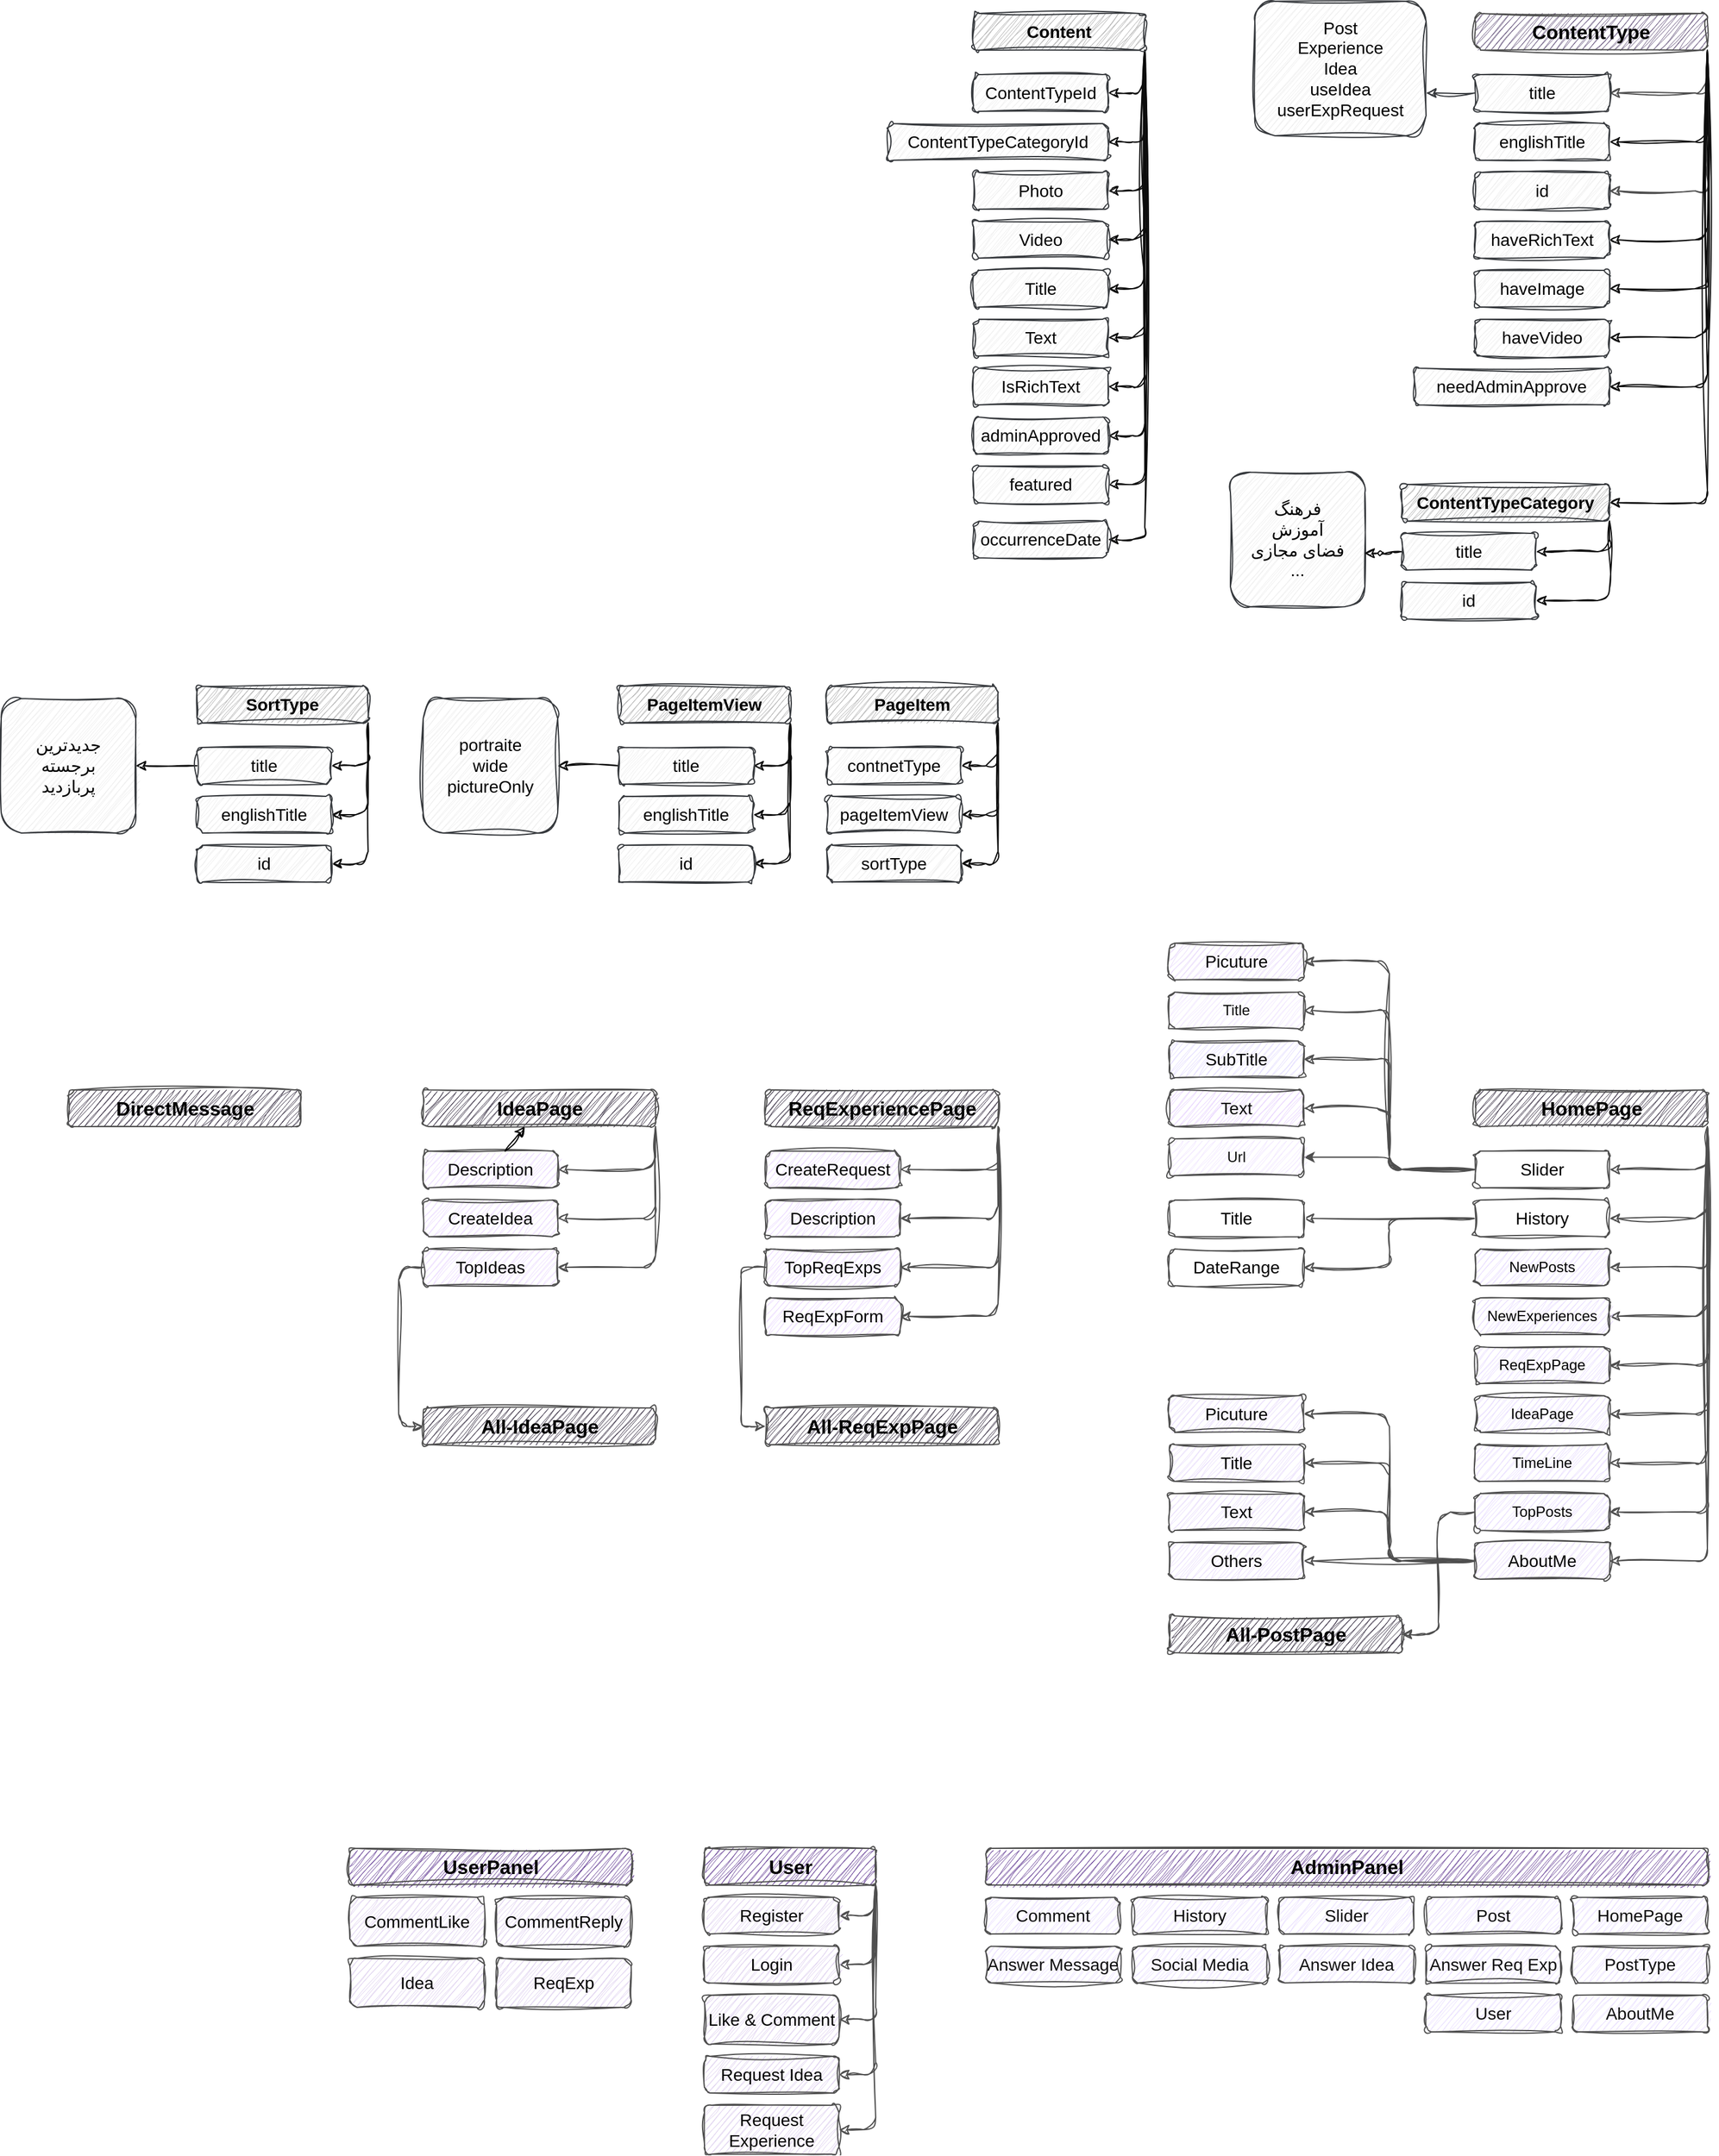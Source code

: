 <mxfile>
    <diagram id="k9-9XXwYsr9B4N6HlESP" name="Page-1">
        <mxGraphModel dx="-2931" dy="738" grid="1" gridSize="10" guides="1" tooltips="1" connect="1" arrows="1" fold="1" page="1" pageScale="1" pageWidth="2000" pageHeight="2000" background="#ffffff" math="0" shadow="0">
            <root>
                <mxCell id="0"/>
                <mxCell id="1" parent="0"/>
                <mxCell id="16" value="فرهنگ&lt;br style=&quot;font-size: 14px;&quot;&gt;آموزش&lt;br style=&quot;font-size: 14px;&quot;&gt;فضای مجازی&lt;br style=&quot;font-size: 14px;&quot;&gt;..." style="whiteSpace=wrap;html=1;rounded=1;sketch=1;curveFitting=1;jiggle=2;strokeColor=#36393d;labelBackgroundColor=none;fillColor=#eeeeee;fontColor=#000000;fontStyle=0;fontSize=14;" parent="1" vertex="1">
                    <mxGeometry x="5450" y="415" width="110" height="110" as="geometry"/>
                </mxCell>
                <mxCell id="42" style="edgeStyle=orthogonalEdgeStyle;html=1;exitX=1;exitY=1;exitDx=0;exitDy=0;entryX=1;entryY=0.5;entryDx=0;entryDy=0;sketch=1;curveFitting=1;jiggle=2;rounded=1;strokeColor=#4f4f4f;" parent="1" source="35" target="39" edge="1">
                    <mxGeometry relative="1" as="geometry"/>
                </mxCell>
                <mxCell id="43" style="edgeStyle=orthogonalEdgeStyle;html=1;exitX=1;exitY=1;exitDx=0;exitDy=0;entryX=1;entryY=0.5;entryDx=0;entryDy=0;sketch=1;curveFitting=1;jiggle=2;rounded=1;strokeColor=#4f4f4f;" parent="1" source="35" target="36" edge="1">
                    <mxGeometry relative="1" as="geometry"/>
                </mxCell>
                <mxCell id="45" style="edgeStyle=orthogonalEdgeStyle;html=1;exitX=1;exitY=1;exitDx=0;exitDy=0;entryX=1;entryY=0.5;entryDx=0;entryDy=0;sketch=1;curveFitting=1;jiggle=2;rounded=1;strokeColor=#4f4f4f;" parent="1" source="35" target="37" edge="1">
                    <mxGeometry relative="1" as="geometry"/>
                </mxCell>
                <mxCell id="169" style="edgeStyle=orthogonalEdgeStyle;html=1;exitX=1;exitY=1;exitDx=0;exitDy=0;entryX=1;entryY=0.5;entryDx=0;entryDy=0;sketch=1;curveFitting=1;jiggle=2;rounded=1;strokeColor=#4f4f4f;" parent="1" source="35" target="168" edge="1">
                    <mxGeometry relative="1" as="geometry"/>
                </mxCell>
                <mxCell id="170" style="edgeStyle=orthogonalEdgeStyle;html=1;exitX=1;exitY=1;exitDx=0;exitDy=0;entryX=1;entryY=0.5;entryDx=0;entryDy=0;sketch=1;curveFitting=1;jiggle=2;rounded=1;strokeColor=#4f4f4f;" parent="1" source="35" target="167" edge="1">
                    <mxGeometry relative="1" as="geometry"/>
                </mxCell>
                <mxCell id="35" value="User" style="html=1;rounded=1;fillColor=#694398;sketch=1;curveFitting=1;jiggle=2;fillStyle=hachure;strokeColor=#4f4f4f;fontSize=16;fontStyle=1;fontColor=#000000;" parent="1" vertex="1">
                    <mxGeometry x="5020" y="1540" width="140" height="30" as="geometry"/>
                </mxCell>
                <mxCell id="36" value="Request Idea" style="whiteSpace=wrap;html=1;rounded=1;sketch=1;curveFitting=1;jiggle=2;strokeColor=#4f4f4f;fillColor=#DFD1F0;fontSize=14;fontColor=#000000;" parent="1" vertex="1">
                    <mxGeometry x="5020" y="1710" width="110" height="30" as="geometry"/>
                </mxCell>
                <mxCell id="37" value="Request Experience" style="whiteSpace=wrap;html=1;rounded=1;sketch=1;curveFitting=1;jiggle=2;strokeColor=#4f4f4f;fillColor=#DFD1F0;fontSize=14;fontColor=#000000;" parent="1" vertex="1">
                    <mxGeometry x="5020" y="1750" width="110" height="40" as="geometry"/>
                </mxCell>
                <mxCell id="39" value="Like &amp;amp; Comment" style="whiteSpace=wrap;html=1;rounded=1;sketch=1;curveFitting=1;jiggle=2;strokeColor=#4f4f4f;fillColor=#DFD1F0;fontSize=14;fontColor=#000000;" parent="1" vertex="1">
                    <mxGeometry x="5020" y="1660" width="110" height="40" as="geometry"/>
                </mxCell>
                <mxCell id="58" style="edgeStyle=orthogonalEdgeStyle;html=1;exitX=1;exitY=1;exitDx=0;exitDy=0;entryX=1;entryY=0.5;entryDx=0;entryDy=0;sketch=1;curveFitting=1;jiggle=2;rounded=1;strokeColor=#4f4f4f;" parent="1" source="60" target="61" edge="1">
                    <mxGeometry relative="1" as="geometry"/>
                </mxCell>
                <mxCell id="59" style="edgeStyle=orthogonalEdgeStyle;html=1;exitX=1;exitY=1;exitDx=0;exitDy=0;entryX=1;entryY=0.5;entryDx=0;entryDy=0;sketch=1;curveFitting=1;jiggle=2;rounded=1;strokeColor=#4f4f4f;" parent="1" source="60" target="62" edge="1">
                    <mxGeometry relative="1" as="geometry"/>
                </mxCell>
                <mxCell id="76" style="edgeStyle=orthogonalEdgeStyle;html=1;exitX=1;exitY=1;exitDx=0;exitDy=0;entryX=1;entryY=0.5;entryDx=0;entryDy=0;sketch=1;curveFitting=1;jiggle=2;rounded=1;strokeColor=#4f4f4f;" parent="1" source="60" target="75" edge="1">
                    <mxGeometry relative="1" as="geometry"/>
                </mxCell>
                <mxCell id="78" style="edgeStyle=orthogonalEdgeStyle;html=1;exitX=1;exitY=1;exitDx=0;exitDy=0;entryX=1;entryY=0.5;entryDx=0;entryDy=0;sketch=1;curveFitting=1;jiggle=2;rounded=1;strokeColor=#4f4f4f;" parent="1" source="60" target="77" edge="1">
                    <mxGeometry relative="1" as="geometry"/>
                </mxCell>
                <mxCell id="84" style="edgeStyle=orthogonalEdgeStyle;html=1;exitX=1;exitY=1;exitDx=0;exitDy=0;entryX=1;entryY=0.5;entryDx=0;entryDy=0;sketch=1;curveFitting=1;jiggle=2;rounded=1;strokeColor=#4f4f4f;" parent="1" source="60" target="79" edge="1">
                    <mxGeometry relative="1" as="geometry"/>
                </mxCell>
                <mxCell id="85" style="edgeStyle=orthogonalEdgeStyle;html=1;exitX=1;exitY=1;exitDx=0;exitDy=0;entryX=1;entryY=0.5;entryDx=0;entryDy=0;sketch=1;curveFitting=1;jiggle=2;rounded=1;strokeColor=#4f4f4f;" parent="1" source="60" target="80" edge="1">
                    <mxGeometry relative="1" as="geometry"/>
                </mxCell>
                <mxCell id="86" style="edgeStyle=orthogonalEdgeStyle;html=1;exitX=1;exitY=1;exitDx=0;exitDy=0;entryX=1;entryY=0.5;entryDx=0;entryDy=0;sketch=1;curveFitting=1;jiggle=2;rounded=1;strokeColor=#4f4f4f;" parent="1" source="60" target="81" edge="1">
                    <mxGeometry relative="1" as="geometry"/>
                </mxCell>
                <mxCell id="87" style="edgeStyle=orthogonalEdgeStyle;html=1;exitX=1;exitY=1;exitDx=0;exitDy=0;entryX=1;entryY=0.5;entryDx=0;entryDy=0;sketch=1;curveFitting=1;jiggle=2;rounded=1;strokeColor=#4f4f4f;" parent="1" source="60" target="82" edge="1">
                    <mxGeometry relative="1" as="geometry"/>
                </mxCell>
                <mxCell id="88" style="edgeStyle=orthogonalEdgeStyle;html=1;exitX=1;exitY=1;exitDx=0;exitDy=0;entryX=1;entryY=0.5;entryDx=0;entryDy=0;sketch=1;curveFitting=1;jiggle=2;rounded=1;strokeColor=#4f4f4f;" parent="1" source="60" target="83" edge="1">
                    <mxGeometry relative="1" as="geometry"/>
                </mxCell>
                <mxCell id="60" value="HomePage" style="html=1;rounded=1;fillColor=#372e42;sketch=1;curveFitting=1;jiggle=2;strokeColor=#4f4f4f;fontSize=16;fontStyle=1;fontColor=#000000;" parent="1" vertex="1">
                    <mxGeometry x="5650" y="920" width="190" height="30" as="geometry"/>
                </mxCell>
                <mxCell id="67" style="edgeStyle=orthogonalEdgeStyle;html=1;exitX=0;exitY=0.5;exitDx=0;exitDy=0;entryX=1;entryY=0.5;entryDx=0;entryDy=0;sketch=1;curveFitting=1;jiggle=2;rounded=1;strokeColor=#4f4f4f;" parent="1" source="61" target="63" edge="1">
                    <mxGeometry relative="1" as="geometry"/>
                </mxCell>
                <mxCell id="68" style="edgeStyle=orthogonalEdgeStyle;html=1;exitX=0;exitY=0.5;exitDx=0;exitDy=0;entryX=1;entryY=0.5;entryDx=0;entryDy=0;sketch=1;curveFitting=1;jiggle=2;rounded=1;strokeColor=#4f4f4f;" parent="1" source="61" target="64" edge="1">
                    <mxGeometry relative="1" as="geometry"/>
                </mxCell>
                <mxCell id="69" style="edgeStyle=orthogonalEdgeStyle;html=1;exitX=0;exitY=0.5;exitDx=0;exitDy=0;entryX=1;entryY=0.5;entryDx=0;entryDy=0;sketch=1;curveFitting=1;jiggle=2;rounded=1;strokeColor=#4f4f4f;" parent="1" source="61" target="65" edge="1">
                    <mxGeometry relative="1" as="geometry"/>
                </mxCell>
                <mxCell id="70" style="edgeStyle=orthogonalEdgeStyle;html=1;exitX=0;exitY=0.5;exitDx=0;exitDy=0;entryX=1;entryY=0.5;entryDx=0;entryDy=0;sketch=1;curveFitting=1;jiggle=2;rounded=1;strokeColor=#4f4f4f;" parent="1" source="61" target="66" edge="1">
                    <mxGeometry relative="1" as="geometry"/>
                </mxCell>
                <mxCell id="212" style="edgeStyle=orthogonalEdgeStyle;html=1;exitX=0;exitY=0.5;exitDx=0;exitDy=0;entryX=1;entryY=0.5;entryDx=0;entryDy=0;strokeColor=#4f4f4f;" parent="1" source="61" target="211" edge="1">
                    <mxGeometry relative="1" as="geometry"/>
                </mxCell>
                <mxCell id="61" value="Slider" style="whiteSpace=wrap;html=1;rounded=1;sketch=1;curveFitting=1;jiggle=2;strokeColor=#4f4f4f;fontColor=#000000;fontSize=14;fontStyle=0;fillColor=#FFFFFF;" parent="1" vertex="1">
                    <mxGeometry x="5650" y="970" width="110" height="30" as="geometry"/>
                </mxCell>
                <mxCell id="73" style="edgeStyle=orthogonalEdgeStyle;html=1;exitX=0;exitY=0.5;exitDx=0;exitDy=0;entryX=1;entryY=0.5;entryDx=0;entryDy=0;sketch=1;curveFitting=1;jiggle=2;rounded=1;strokeColor=#4f4f4f;" parent="1" source="62" target="71" edge="1">
                    <mxGeometry relative="1" as="geometry"/>
                </mxCell>
                <mxCell id="74" style="edgeStyle=orthogonalEdgeStyle;html=1;exitX=0;exitY=0.5;exitDx=0;exitDy=0;entryX=1;entryY=0.5;entryDx=0;entryDy=0;sketch=1;curveFitting=1;jiggle=2;rounded=1;strokeColor=#4f4f4f;" parent="1" source="62" target="72" edge="1">
                    <mxGeometry relative="1" as="geometry"/>
                </mxCell>
                <mxCell id="62" value="History" style="whiteSpace=wrap;html=1;rounded=1;sketch=1;curveFitting=1;jiggle=2;strokeColor=#4f4f4f;fontColor=#000000;fontSize=14;fontStyle=0;fillColor=#FFFFFF;" parent="1" vertex="1">
                    <mxGeometry x="5650" y="1010" width="110" height="30" as="geometry"/>
                </mxCell>
                <mxCell id="63" value="Picuture" style="whiteSpace=wrap;html=1;rounded=1;sketch=1;curveFitting=1;jiggle=2;strokeColor=#4f4f4f;fillColor=#E8D9FC;fontSize=14;fontColor=#000000;" parent="1" vertex="1">
                    <mxGeometry x="5400" y="800" width="110" height="30" as="geometry"/>
                </mxCell>
                <mxCell id="64" value="Title" style="whiteSpace=wrap;html=1;rounded=1;sketch=1;curveFitting=1;jiggle=2;strokeColor=#4f4f4f;fontColor=#0D0D0D;fillColor=#F1E6FF;" parent="1" vertex="1">
                    <mxGeometry x="5400" y="840" width="110" height="30" as="geometry"/>
                </mxCell>
                <mxCell id="65" value="SubTitle" style="whiteSpace=wrap;html=1;rounded=1;sketch=1;curveFitting=1;jiggle=2;strokeColor=#4f4f4f;fillColor=#E2DBFF;fontSize=14;fontColor=#000000;" parent="1" vertex="1">
                    <mxGeometry x="5400" y="880" width="110" height="30" as="geometry"/>
                </mxCell>
                <mxCell id="66" value="Text" style="whiteSpace=wrap;html=1;rounded=1;sketch=1;curveFitting=1;jiggle=2;strokeColor=#4f4f4f;fontColor=#0D0D0D;fontSize=14;fillColor=#E7D1FF;" parent="1" vertex="1">
                    <mxGeometry x="5400" y="920" width="110" height="30" as="geometry"/>
                </mxCell>
                <mxCell id="71" value="Title" style="whiteSpace=wrap;html=1;rounded=1;sketch=1;curveFitting=1;jiggle=2;strokeColor=#4f4f4f;fontColor=#000000;fontSize=14;fontStyle=0;fillColor=#FFFFFF;" parent="1" vertex="1">
                    <mxGeometry x="5400" y="1010" width="110" height="30" as="geometry"/>
                </mxCell>
                <mxCell id="72" value="DateRange" style="whiteSpace=wrap;html=1;rounded=1;sketch=1;curveFitting=1;jiggle=2;strokeColor=#4f4f4f;fontColor=#000000;fontSize=14;fontStyle=0;fillColor=#FFFFFF;" parent="1" vertex="1">
                    <mxGeometry x="5400" y="1050" width="110" height="30" as="geometry"/>
                </mxCell>
                <mxCell id="75" value="NewPosts" style="whiteSpace=wrap;html=1;rounded=1;sketch=1;curveFitting=1;jiggle=2;strokeColor=#4f4f4f;fontStyle=0;fontColor=#000000;fillColor=#E7DBFF;" parent="1" vertex="1">
                    <mxGeometry x="5650" y="1050" width="110" height="30" as="geometry"/>
                </mxCell>
                <mxCell id="77" value="NewExperiences" style="whiteSpace=wrap;html=1;rounded=1;sketch=1;curveFitting=1;jiggle=2;strokeColor=#4f4f4f;fontStyle=0;fontColor=#000000;fillColor=#E7DBFF;" parent="1" vertex="1">
                    <mxGeometry x="5650" y="1090" width="110" height="30" as="geometry"/>
                </mxCell>
                <mxCell id="79" value="ReqExpPage" style="whiteSpace=wrap;html=1;rounded=1;sketch=1;curveFitting=1;jiggle=2;strokeColor=#4f4f4f;fontStyle=0;fontColor=#000000;fillColor=#E7DBFF;" parent="1" vertex="1">
                    <mxGeometry x="5650" y="1130" width="110" height="30" as="geometry"/>
                </mxCell>
                <mxCell id="80" value="IdeaPage" style="whiteSpace=wrap;html=1;rounded=1;sketch=1;curveFitting=1;jiggle=2;strokeColor=#4f4f4f;fontStyle=0;fontColor=#000000;fillColor=#E7DBFF;" parent="1" vertex="1">
                    <mxGeometry x="5650" y="1170" width="110" height="30" as="geometry"/>
                </mxCell>
                <mxCell id="81" value="TimeLine" style="whiteSpace=wrap;html=1;rounded=1;sketch=1;curveFitting=1;jiggle=2;strokeColor=#4f4f4f;fontStyle=0;fontColor=#000000;fillColor=#E7DBFF;" parent="1" vertex="1">
                    <mxGeometry x="5650" y="1210" width="110" height="30" as="geometry"/>
                </mxCell>
                <mxCell id="140" style="edgeStyle=orthogonalEdgeStyle;html=1;exitX=0;exitY=0.5;exitDx=0;exitDy=0;entryX=1;entryY=0.5;entryDx=0;entryDy=0;sketch=1;curveFitting=1;jiggle=2;rounded=1;strokeColor=#4f4f4f;" parent="1" source="82" target="139" edge="1">
                    <mxGeometry relative="1" as="geometry"/>
                </mxCell>
                <mxCell id="82" value="TopPosts" style="whiteSpace=wrap;html=1;rounded=1;sketch=1;curveFitting=1;jiggle=2;strokeColor=#4f4f4f;fontStyle=0;fontColor=#000000;fillColor=#E7DBFF;" parent="1" vertex="1">
                    <mxGeometry x="5650" y="1250" width="110" height="30" as="geometry"/>
                </mxCell>
                <mxCell id="93" style="edgeStyle=orthogonalEdgeStyle;html=1;exitX=0;exitY=0.5;exitDx=0;exitDy=0;entryX=1;entryY=0.5;entryDx=0;entryDy=0;sketch=1;curveFitting=1;jiggle=2;rounded=1;strokeColor=#4f4f4f;" parent="1" source="83" target="89" edge="1">
                    <mxGeometry relative="1" as="geometry"/>
                </mxCell>
                <mxCell id="94" style="edgeStyle=orthogonalEdgeStyle;html=1;exitX=0;exitY=0.5;exitDx=0;exitDy=0;entryX=1;entryY=0.5;entryDx=0;entryDy=0;sketch=1;curveFitting=1;jiggle=2;rounded=1;strokeColor=#4f4f4f;" parent="1" source="83" target="90" edge="1">
                    <mxGeometry relative="1" as="geometry"/>
                </mxCell>
                <mxCell id="95" style="edgeStyle=orthogonalEdgeStyle;html=1;exitX=0;exitY=0.5;exitDx=0;exitDy=0;entryX=1;entryY=0.5;entryDx=0;entryDy=0;sketch=1;curveFitting=1;jiggle=2;rounded=1;strokeColor=#4f4f4f;" parent="1" source="83" target="91" edge="1">
                    <mxGeometry relative="1" as="geometry"/>
                </mxCell>
                <mxCell id="96" style="edgeStyle=orthogonalEdgeStyle;html=1;exitX=0;exitY=0.5;exitDx=0;exitDy=0;entryX=1;entryY=0.5;entryDx=0;entryDy=0;sketch=1;curveFitting=1;jiggle=2;rounded=1;strokeColor=#4f4f4f;" parent="1" source="83" target="92" edge="1">
                    <mxGeometry relative="1" as="geometry"/>
                </mxCell>
                <mxCell id="83" value="AboutMe" style="whiteSpace=wrap;html=1;rounded=1;sketch=1;curveFitting=1;jiggle=2;strokeColor=#4f4f4f;fillColor=#E8DCFC;fontSize=14;fontStyle=0;fontColor=#000000;" parent="1" vertex="1">
                    <mxGeometry x="5650" y="1290" width="110" height="30" as="geometry"/>
                </mxCell>
                <mxCell id="89" value="Picuture" style="whiteSpace=wrap;html=1;rounded=1;sketch=1;curveFitting=1;jiggle=2;strokeColor=#4f4f4f;fillColor=#E8DCFC;fontSize=14;fontStyle=0;fontColor=#000000;" parent="1" vertex="1">
                    <mxGeometry x="5400" y="1170" width="110" height="30" as="geometry"/>
                </mxCell>
                <mxCell id="90" value="Title" style="whiteSpace=wrap;html=1;rounded=1;sketch=1;curveFitting=1;jiggle=2;strokeColor=#4f4f4f;fillColor=#E8DCFC;fontSize=14;fontStyle=0;fontColor=#000000;" parent="1" vertex="1">
                    <mxGeometry x="5400" y="1210" width="110" height="30" as="geometry"/>
                </mxCell>
                <mxCell id="91" value="Text" style="whiteSpace=wrap;html=1;rounded=1;sketch=1;curveFitting=1;jiggle=2;strokeColor=#4f4f4f;fillColor=#E8DCFC;fontSize=14;fontStyle=0;fontColor=#000000;" parent="1" vertex="1">
                    <mxGeometry x="5400" y="1250" width="110" height="30" as="geometry"/>
                </mxCell>
                <mxCell id="92" value="Others" style="whiteSpace=wrap;html=1;rounded=1;sketch=1;curveFitting=1;jiggle=2;strokeColor=#4f4f4f;fillColor=#E8DCFC;fontSize=14;fontStyle=0;fontColor=#000000;" parent="1" vertex="1">
                    <mxGeometry x="5400" y="1290" width="110" height="30" as="geometry"/>
                </mxCell>
                <mxCell id="97" style="edgeStyle=orthogonalEdgeStyle;html=1;exitX=1;exitY=1;exitDx=0;exitDy=0;entryX=1;entryY=0.5;entryDx=0;entryDy=0;sketch=1;curveFitting=1;jiggle=2;rounded=1;strokeColor=#4f4f4f;" parent="1" source="106" target="107" edge="1">
                    <mxGeometry relative="1" as="geometry"/>
                </mxCell>
                <mxCell id="98" style="edgeStyle=orthogonalEdgeStyle;html=1;exitX=1;exitY=1;exitDx=0;exitDy=0;entryX=1;entryY=0.5;entryDx=0;entryDy=0;sketch=1;curveFitting=1;jiggle=2;rounded=1;strokeColor=#4f4f4f;" parent="1" source="106" target="108" edge="1">
                    <mxGeometry relative="1" as="geometry"/>
                </mxCell>
                <mxCell id="99" style="edgeStyle=orthogonalEdgeStyle;html=1;exitX=1;exitY=1;exitDx=0;exitDy=0;entryX=1;entryY=0.5;entryDx=0;entryDy=0;sketch=1;curveFitting=1;jiggle=2;rounded=1;strokeColor=#4f4f4f;" parent="1" source="106" target="109" edge="1">
                    <mxGeometry relative="1" as="geometry"/>
                </mxCell>
                <mxCell id="100" style="edgeStyle=orthogonalEdgeStyle;html=1;exitX=1;exitY=1;exitDx=0;exitDy=0;entryX=1;entryY=0.5;entryDx=0;entryDy=0;sketch=1;curveFitting=1;jiggle=2;rounded=1;strokeColor=#4f4f4f;" parent="1" source="106" target="110" edge="1">
                    <mxGeometry relative="1" as="geometry"/>
                </mxCell>
                <mxCell id="106" value="ReqExperiencePage" style="html=1;rounded=1;fillColor=#372e42;sketch=1;curveFitting=1;jiggle=2;strokeColor=#4f4f4f;fontSize=16;fontStyle=1;fontColor=#000000;" parent="1" vertex="1">
                    <mxGeometry x="5070" y="920" width="190" height="30" as="geometry"/>
                </mxCell>
                <mxCell id="107" value="CreateRequest" style="whiteSpace=wrap;html=1;rounded=1;sketch=1;curveFitting=1;jiggle=2;strokeColor=#4f4f4f;fillColor=#EBD9FF;fontStyle=0;fontSize=14;fontColor=#000000;" parent="1" vertex="1">
                    <mxGeometry x="5070" y="970" width="110" height="30" as="geometry"/>
                </mxCell>
                <mxCell id="108" value="Description" style="whiteSpace=wrap;html=1;rounded=1;sketch=1;curveFitting=1;jiggle=2;strokeColor=#4f4f4f;fillColor=#EBD9FF;fontStyle=0;fontSize=14;fontColor=#000000;" parent="1" vertex="1">
                    <mxGeometry x="5070" y="1010" width="110" height="30" as="geometry"/>
                </mxCell>
                <mxCell id="136" style="edgeStyle=orthogonalEdgeStyle;html=1;exitX=0;exitY=0.5;exitDx=0;exitDy=0;entryX=0;entryY=0.5;entryDx=0;entryDy=0;sketch=1;curveFitting=1;jiggle=2;rounded=1;strokeColor=#4f4f4f;" parent="1" source="109" target="135" edge="1">
                    <mxGeometry relative="1" as="geometry">
                        <Array as="points">
                            <mxPoint x="5050" y="1065"/>
                            <mxPoint x="5050" y="1195"/>
                        </Array>
                    </mxGeometry>
                </mxCell>
                <mxCell id="109" value="TopReqExps" style="whiteSpace=wrap;html=1;rounded=1;sketch=1;curveFitting=1;jiggle=2;strokeColor=#4f4f4f;fillColor=#EBD9FF;fontStyle=0;fontSize=14;fontColor=#000000;" parent="1" vertex="1">
                    <mxGeometry x="5070" y="1050" width="110" height="30" as="geometry"/>
                </mxCell>
                <mxCell id="110" value="ReqExpForm" style="whiteSpace=wrap;html=1;rounded=1;sketch=1;curveFitting=1;jiggle=2;strokeColor=#4f4f4f;fillColor=#EBD9FF;fontStyle=0;fontSize=14;fontColor=#000000;" parent="1" vertex="1">
                    <mxGeometry x="5070" y="1090" width="110" height="30" as="geometry"/>
                </mxCell>
                <mxCell id="126" style="edgeStyle=orthogonalEdgeStyle;html=1;exitX=1;exitY=1;exitDx=0;exitDy=0;entryX=1;entryY=0.5;entryDx=0;entryDy=0;sketch=1;curveFitting=1;jiggle=2;rounded=1;strokeColor=#4f4f4f;" parent="1" source="130" target="131" edge="1">
                    <mxGeometry relative="1" as="geometry"/>
                </mxCell>
                <mxCell id="127" style="edgeStyle=orthogonalEdgeStyle;html=1;exitX=1;exitY=1;exitDx=0;exitDy=0;entryX=1;entryY=0.5;entryDx=0;entryDy=0;sketch=1;curveFitting=1;jiggle=2;rounded=1;strokeColor=#4f4f4f;" parent="1" source="130" target="132" edge="1">
                    <mxGeometry relative="1" as="geometry"/>
                </mxCell>
                <mxCell id="128" style="edgeStyle=orthogonalEdgeStyle;html=1;exitX=1;exitY=1;exitDx=0;exitDy=0;entryX=1;entryY=0.5;entryDx=0;entryDy=0;sketch=1;curveFitting=1;jiggle=2;rounded=1;strokeColor=#4f4f4f;" parent="1" source="130" target="133" edge="1">
                    <mxGeometry relative="1" as="geometry"/>
                </mxCell>
                <mxCell id="130" value="IdeaPage" style="html=1;rounded=1;fillColor=#372e42;sketch=1;curveFitting=1;jiggle=2;strokeColor=#4f4f4f;fontSize=16;fontStyle=1;fontColor=#000000;" parent="1" vertex="1">
                    <mxGeometry x="4790" y="920" width="190" height="30" as="geometry"/>
                </mxCell>
                <mxCell id="131" value="Description" style="whiteSpace=wrap;html=1;rounded=1;sketch=1;curveFitting=1;jiggle=2;strokeColor=#4f4f4f;fillColor=#EBD9FF;fontStyle=0;fontSize=14;fontColor=#000000;" parent="1" vertex="1">
                    <mxGeometry x="4790" y="970" width="110" height="30" as="geometry"/>
                </mxCell>
                <mxCell id="132" value="CreateIdea" style="whiteSpace=wrap;html=1;rounded=1;sketch=1;curveFitting=1;jiggle=2;strokeColor=#4f4f4f;fillColor=#EBD9FF;fontStyle=0;fontSize=14;fontColor=#000000;" parent="1" vertex="1">
                    <mxGeometry x="4790" y="1010" width="110" height="30" as="geometry"/>
                </mxCell>
                <mxCell id="138" style="edgeStyle=orthogonalEdgeStyle;html=1;exitX=0;exitY=0.5;exitDx=0;exitDy=0;entryX=0;entryY=0.5;entryDx=0;entryDy=0;sketch=1;curveFitting=1;jiggle=2;rounded=1;strokeColor=#4f4f4f;" parent="1" source="133" target="137" edge="1">
                    <mxGeometry relative="1" as="geometry">
                        <Array as="points">
                            <mxPoint x="4770" y="1065"/>
                            <mxPoint x="4770" y="1195"/>
                        </Array>
                    </mxGeometry>
                </mxCell>
                <mxCell id="133" value="TopIdeas" style="whiteSpace=wrap;html=1;rounded=1;sketch=1;curveFitting=1;jiggle=2;strokeColor=#4f4f4f;fillColor=#EBD9FF;fontStyle=0;fontSize=14;fontColor=#000000;" parent="1" vertex="1">
                    <mxGeometry x="4790" y="1050" width="110" height="30" as="geometry"/>
                </mxCell>
                <mxCell id="135" value="All-ReqExpPage" style="html=1;rounded=1;fillColor=#372e42;sketch=1;curveFitting=1;jiggle=2;strokeColor=#4f4f4f;fontSize=16;fontStyle=1;fontColor=#000000;" parent="1" vertex="1">
                    <mxGeometry x="5070" y="1180" width="190" height="30" as="geometry"/>
                </mxCell>
                <mxCell id="137" value="All-IdeaPage" style="html=1;rounded=1;fillColor=#372e42;sketch=1;curveFitting=1;jiggle=2;strokeColor=#4f4f4f;fontSize=16;fontStyle=1;fontColor=#000000;" parent="1" vertex="1">
                    <mxGeometry x="4790" y="1180" width="190" height="30" as="geometry"/>
                </mxCell>
                <mxCell id="139" value="All-PostPage" style="html=1;rounded=1;fillColor=#372e42;sketch=1;curveFitting=1;jiggle=2;strokeColor=#4f4f4f;fontSize=16;fontStyle=1;fontColor=#000000;" parent="1" vertex="1">
                    <mxGeometry x="5400" y="1350" width="190" height="30" as="geometry"/>
                </mxCell>
                <mxCell id="144" value="DirectMessage" style="html=1;rounded=1;fillColor=#372e42;sketch=1;curveFitting=1;jiggle=2;strokeColor=#4f4f4f;fontSize=16;fontStyle=1;fontColor=#000000;" parent="1" vertex="1">
                    <mxGeometry x="4500" y="920" width="190" height="30" as="geometry"/>
                </mxCell>
                <mxCell id="149" value="AdminPanel" style="html=1;rounded=1;fillColor=#694398;sketch=1;curveFitting=1;jiggle=2;fillStyle=hachure;strokeColor=#4f4f4f;fontSize=16;fontStyle=1;fontColor=#000000;" parent="1" vertex="1">
                    <mxGeometry x="5250" y="1540" width="590" height="30" as="geometry"/>
                </mxCell>
                <mxCell id="150" value="HomePage" style="whiteSpace=wrap;html=1;rounded=1;sketch=1;curveFitting=1;jiggle=2;strokeColor=#4f4f4f;fontSize=14;fontColor=#0D0D0D;fillColor=#E9DEFF;" parent="1" vertex="1">
                    <mxGeometry x="5730" y="1580" width="110" height="30" as="geometry"/>
                </mxCell>
                <mxCell id="151" value="Post" style="whiteSpace=wrap;html=1;rounded=1;sketch=1;curveFitting=1;jiggle=2;strokeColor=#4f4f4f;fontSize=14;fontColor=#0D0D0D;fillColor=#E9DEFF;" parent="1" vertex="1">
                    <mxGeometry x="5610" y="1580" width="110" height="30" as="geometry"/>
                </mxCell>
                <mxCell id="152" value="Slider" style="whiteSpace=wrap;html=1;rounded=1;sketch=1;curveFitting=1;jiggle=2;strokeColor=#4f4f4f;fontSize=14;fontColor=#0D0D0D;fillColor=#E9DEFF;" parent="1" vertex="1">
                    <mxGeometry x="5490" y="1580" width="110" height="30" as="geometry"/>
                </mxCell>
                <mxCell id="153" value="History" style="whiteSpace=wrap;html=1;rounded=1;sketch=1;curveFitting=1;jiggle=2;strokeColor=#4f4f4f;fontSize=14;fontColor=#0D0D0D;fillColor=#E9DEFF;" parent="1" vertex="1">
                    <mxGeometry x="5370" y="1580" width="110" height="30" as="geometry"/>
                </mxCell>
                <mxCell id="154" value="Comment" style="whiteSpace=wrap;html=1;rounded=1;sketch=1;curveFitting=1;jiggle=2;strokeColor=#4f4f4f;fontSize=14;fontColor=#0D0D0D;fillColor=#E9DEFF;" parent="1" vertex="1">
                    <mxGeometry x="5250" y="1580" width="110" height="30" as="geometry"/>
                </mxCell>
                <mxCell id="155" value="Answer Req Exp" style="whiteSpace=wrap;html=1;rounded=1;sketch=1;curveFitting=1;jiggle=2;strokeColor=#4f4f4f;fontSize=14;fontColor=#0D0D0D;fillColor=#E9DEFF;" parent="1" vertex="1">
                    <mxGeometry x="5610" y="1620" width="110" height="30" as="geometry"/>
                </mxCell>
                <mxCell id="156" value="Answer Idea" style="whiteSpace=wrap;html=1;rounded=1;sketch=1;curveFitting=1;jiggle=2;strokeColor=#4f4f4f;fontSize=14;fontColor=#0D0D0D;fillColor=#E9DEFF;" parent="1" vertex="1">
                    <mxGeometry x="5490" y="1620" width="110" height="30" as="geometry"/>
                </mxCell>
                <mxCell id="157" value="UserPanel" style="html=1;rounded=1;fillColor=#694398;sketch=1;curveFitting=1;jiggle=2;fillStyle=hachure;strokeColor=#4f4f4f;fontSize=16;fontStyle=1;fontColor=#000000;" parent="1" vertex="1">
                    <mxGeometry x="4730" y="1540" width="230" height="30" as="geometry"/>
                </mxCell>
                <mxCell id="159" value="Social Media" style="whiteSpace=wrap;html=1;rounded=1;sketch=1;curveFitting=1;jiggle=2;strokeColor=#4f4f4f;fontSize=14;fontColor=#0D0D0D;fillColor=#E9DEFF;" parent="1" vertex="1">
                    <mxGeometry x="5370" y="1620" width="110" height="30" as="geometry"/>
                </mxCell>
                <mxCell id="160" value="Answer Message" style="whiteSpace=wrap;html=1;rounded=1;sketch=1;curveFitting=1;jiggle=2;strokeColor=#4f4f4f;fontSize=14;fontColor=#0D0D0D;fillColor=#E9DEFF;" parent="1" vertex="1">
                    <mxGeometry x="5250" y="1620" width="110" height="30" as="geometry"/>
                </mxCell>
                <mxCell id="161" value="PostType" style="whiteSpace=wrap;html=1;rounded=1;sketch=1;curveFitting=1;jiggle=2;strokeColor=#4f4f4f;fontSize=14;fontColor=#0D0D0D;fillColor=#E9DEFF;" parent="1" vertex="1">
                    <mxGeometry x="5730" y="1620" width="110" height="30" as="geometry"/>
                </mxCell>
                <mxCell id="162" value="CommentReply" style="whiteSpace=wrap;html=1;rounded=1;sketch=1;curveFitting=1;jiggle=2;strokeColor=#4f4f4f;fillColor=#DFD1F0;fontSize=14;fontColor=#000000;" parent="1" vertex="1">
                    <mxGeometry x="4850" y="1580" width="110" height="40" as="geometry"/>
                </mxCell>
                <mxCell id="163" value="CommentLike" style="whiteSpace=wrap;html=1;rounded=1;sketch=1;curveFitting=1;jiggle=2;strokeColor=#4f4f4f;fillColor=#DFD1F0;fontSize=14;fontColor=#000000;" parent="1" vertex="1">
                    <mxGeometry x="4730" y="1580" width="110" height="40" as="geometry"/>
                </mxCell>
                <mxCell id="164" value="ReqExp" style="whiteSpace=wrap;html=1;rounded=1;sketch=1;curveFitting=1;jiggle=2;strokeColor=#4f4f4f;fillColor=#DFD1F0;fontSize=14;fontColor=#000000;" parent="1" vertex="1">
                    <mxGeometry x="4850" y="1630" width="110" height="40" as="geometry"/>
                </mxCell>
                <mxCell id="165" value="Idea" style="whiteSpace=wrap;html=1;rounded=1;sketch=1;curveFitting=1;jiggle=2;strokeColor=#4f4f4f;fillColor=#DFD1F0;fontSize=14;fontColor=#000000;" parent="1" vertex="1">
                    <mxGeometry x="4730" y="1630" width="110" height="40" as="geometry"/>
                </mxCell>
                <mxCell id="166" value="AboutMe" style="whiteSpace=wrap;html=1;rounded=1;sketch=1;curveFitting=1;jiggle=2;strokeColor=#4f4f4f;fontSize=14;fontColor=#0D0D0D;fillColor=#E9DEFF;" parent="1" vertex="1">
                    <mxGeometry x="5730" y="1660" width="110" height="30" as="geometry"/>
                </mxCell>
                <mxCell id="167" value="Register" style="whiteSpace=wrap;html=1;rounded=1;sketch=1;curveFitting=1;jiggle=2;strokeColor=#4f4f4f;fillColor=#DFD1F0;fontSize=14;fontColor=#000000;" parent="1" vertex="1">
                    <mxGeometry x="5020" y="1580" width="110" height="30" as="geometry"/>
                </mxCell>
                <mxCell id="168" value="Login" style="whiteSpace=wrap;html=1;rounded=1;sketch=1;curveFitting=1;jiggle=2;strokeColor=#4f4f4f;fillColor=#DFD1F0;fontSize=14;fontColor=#000000;" parent="1" vertex="1">
                    <mxGeometry x="5020" y="1620" width="110" height="30" as="geometry"/>
                </mxCell>
                <mxCell id="171" value="User" style="whiteSpace=wrap;html=1;rounded=1;sketch=1;curveFitting=1;jiggle=2;strokeColor=#4f4f4f;fontSize=14;fontColor=#0D0D0D;fillColor=#E9DEFF;" parent="1" vertex="1">
                    <mxGeometry x="5610" y="1660" width="110" height="30" as="geometry"/>
                </mxCell>
                <mxCell id="211" value="Url" style="whiteSpace=wrap;html=1;rounded=1;sketch=1;curveFitting=1;jiggle=2;strokeColor=#4f4f4f;fontColor=#0D0D0D;fillColor=#F1E6FF;" parent="1" vertex="1">
                    <mxGeometry x="5400" y="960" width="110" height="30" as="geometry"/>
                </mxCell>
                <mxCell id="349" value="" style="edgeStyle=none;sketch=1;hachureGap=4;jiggle=2;curveFitting=1;html=1;fontFamily=Architects Daughter;fontSource=https%3A%2F%2Ffonts.googleapis.com%2Fcss%3Ffamily%3DArchitects%2BDaughter;fontSize=16;" parent="1" edge="1">
                    <mxGeometry relative="1" as="geometry">
                        <mxPoint x="4857" y="970" as="sourcePoint"/>
                        <mxPoint x="4873" y="950" as="targetPoint"/>
                    </mxGeometry>
                </mxCell>
                <mxCell id="401" style="edgeStyle=orthogonalEdgeStyle;html=1;exitX=1;exitY=1;exitDx=0;exitDy=0;entryX=1;entryY=0.5;entryDx=0;entryDy=0;sketch=1;curveFitting=1;jiggle=2;rounded=1;strokeColor=#4f4f4f;startArrow=none;" edge="1" source="405" target="406" parent="1">
                    <mxGeometry relative="1" as="geometry">
                        <mxPoint x="5850" y="160" as="sourcePoint"/>
                    </mxGeometry>
                </mxCell>
                <mxCell id="403" style="edgeStyle=orthogonalEdgeStyle;html=1;exitX=1;exitY=1;exitDx=0;exitDy=0;entryX=1;entryY=0.5;entryDx=0;entryDy=0;sketch=1;curveFitting=1;jiggle=2;rounded=1;strokeColor=#4f4f4f;" edge="1" source="405" target="408" parent="1">
                    <mxGeometry relative="1" as="geometry"/>
                </mxCell>
                <mxCell id="414" style="edgeStyle=orthogonalEdgeStyle;sketch=1;hachureGap=4;jiggle=2;curveFitting=1;html=1;exitX=1;exitY=1;exitDx=0;exitDy=0;entryX=1;entryY=0.5;entryDx=0;entryDy=0;fontFamily=Architects Daughter;fontSource=https%3A%2F%2Ffonts.googleapis.com%2Fcss%3Ffamily%3DArchitects%2BDaughter;fontSize=16;strokeColor=#0D0D0D;" edge="1" parent="1" source="405" target="412">
                    <mxGeometry relative="1" as="geometry"/>
                </mxCell>
                <mxCell id="452" style="edgeStyle=orthogonalEdgeStyle;sketch=1;hachureGap=4;jiggle=2;curveFitting=1;html=1;exitX=1;exitY=1;exitDx=0;exitDy=0;entryX=1;entryY=0.5;entryDx=0;entryDy=0;strokeColor=#0D0D0D;fontFamily=Architects Daughter;fontSource=https%3A%2F%2Ffonts.googleapis.com%2Fcss%3Ffamily%3DArchitects%2BDaughter;fontSize=16;" edge="1" parent="1" source="405" target="451">
                    <mxGeometry relative="1" as="geometry"/>
                </mxCell>
                <mxCell id="453" style="edgeStyle=orthogonalEdgeStyle;sketch=1;hachureGap=4;jiggle=2;curveFitting=1;html=1;exitX=1;exitY=1;exitDx=0;exitDy=0;entryX=1;entryY=0.5;entryDx=0;entryDy=0;strokeColor=#0D0D0D;fontFamily=Architects Daughter;fontSource=https%3A%2F%2Ffonts.googleapis.com%2Fcss%3Ffamily%3DArchitects%2BDaughter;fontSize=16;" edge="1" parent="1" source="405" target="437">
                    <mxGeometry relative="1" as="geometry"/>
                </mxCell>
                <mxCell id="454" style="edgeStyle=orthogonalEdgeStyle;sketch=1;hachureGap=4;jiggle=2;curveFitting=1;html=1;exitX=1;exitY=1;exitDx=0;exitDy=0;entryX=1;entryY=0.5;entryDx=0;entryDy=0;strokeColor=#0D0D0D;fontFamily=Architects Daughter;fontSource=https%3A%2F%2Ffonts.googleapis.com%2Fcss%3Ffamily%3DArchitects%2BDaughter;fontSize=16;" edge="1" parent="1" source="405" target="445">
                    <mxGeometry relative="1" as="geometry"/>
                </mxCell>
                <mxCell id="455" style="edgeStyle=orthogonalEdgeStyle;sketch=1;hachureGap=4;jiggle=2;curveFitting=1;html=1;exitX=1;exitY=1;exitDx=0;exitDy=0;entryX=1;entryY=0.5;entryDx=0;entryDy=0;strokeColor=#0D0D0D;fontFamily=Architects Daughter;fontSource=https%3A%2F%2Ffonts.googleapis.com%2Fcss%3Ffamily%3DArchitects%2BDaughter;fontSize=16;" edge="1" parent="1" source="405" target="446">
                    <mxGeometry relative="1" as="geometry"/>
                </mxCell>
                <mxCell id="457" style="edgeStyle=orthogonalEdgeStyle;sketch=1;hachureGap=4;jiggle=2;curveFitting=1;html=1;exitX=1;exitY=1;exitDx=0;exitDy=0;entryX=1;entryY=0.5;entryDx=0;entryDy=0;strokeColor=#0D0D0D;fontFamily=Architects Daughter;fontSource=https%3A%2F%2Ffonts.googleapis.com%2Fcss%3Ffamily%3DArchitects%2BDaughter;fontSize=16;" edge="1" parent="1" source="405" target="456">
                    <mxGeometry relative="1" as="geometry"/>
                </mxCell>
                <mxCell id="405" value="ContentType" style="whiteSpace=wrap;html=1;rounded=1;fillColor=#6A5980;sketch=1;curveFitting=1;jiggle=2;strokeColor=#4f4f4f;fontStyle=1;fontSize=16;fontColor=#000000;fillStyle=hachure;" vertex="1" parent="1">
                    <mxGeometry x="5650" y="40" width="190" height="30" as="geometry"/>
                </mxCell>
                <mxCell id="406" value="id" style="whiteSpace=wrap;html=1;rounded=1;sketch=1;curveFitting=1;jiggle=2;strokeColor=#36393d;labelBackgroundColor=none;fillColor=#eeeeee;fontColor=#000000;fontStyle=0;fontSize=14;" vertex="1" parent="1">
                    <mxGeometry x="5650" y="170" width="110" height="30" as="geometry"/>
                </mxCell>
                <mxCell id="408" value="title" style="whiteSpace=wrap;html=1;rounded=1;sketch=1;curveFitting=1;jiggle=2;strokeColor=#36393d;labelBackgroundColor=none;fillColor=#eeeeee;fontColor=#000000;fontStyle=0;fontSize=14;" vertex="1" parent="1">
                    <mxGeometry x="5650" y="90" width="110" height="30" as="geometry"/>
                </mxCell>
                <mxCell id="410" value="Post&lt;br&gt;Experience&lt;br&gt;Idea&lt;br&gt;useIdea&lt;br&gt;userExpRequest" style="whiteSpace=wrap;html=1;rounded=1;sketch=1;curveFitting=1;jiggle=2;strokeColor=#36393d;labelBackgroundColor=none;fillColor=#eeeeee;fontColor=#000000;fontStyle=0;fontSize=14;" vertex="1" parent="1">
                    <mxGeometry x="5470" y="30" width="140" height="110" as="geometry"/>
                </mxCell>
                <mxCell id="411" style="edgeStyle=orthogonalEdgeStyle;html=1;exitX=0;exitY=0.5;exitDx=0;exitDy=0;entryX=1;entryY=0.5;entryDx=0;entryDy=0;sketch=1;curveFitting=1;jiggle=2;rounded=1;fillColor=#eeeeee;strokeColor=#36393d;labelBackgroundColor=none;fontColor=#000000;fontStyle=1;fontSize=14;" edge="1" parent="1">
                    <mxGeometry relative="1" as="geometry">
                        <mxPoint x="5650" y="105" as="sourcePoint"/>
                        <mxPoint x="5610" y="105" as="targetPoint"/>
                    </mxGeometry>
                </mxCell>
                <mxCell id="417" style="edgeStyle=orthogonalEdgeStyle;sketch=1;hachureGap=4;jiggle=2;curveFitting=1;html=1;exitX=1;exitY=1;exitDx=0;exitDy=0;entryX=1;entryY=0.5;entryDx=0;entryDy=0;strokeColor=#0D0D0D;fontFamily=Architects Daughter;fontSource=https%3A%2F%2Ffonts.googleapis.com%2Fcss%3Ffamily%3DArchitects%2BDaughter;fontSize=16;" edge="1" parent="1" source="412" target="415">
                    <mxGeometry relative="1" as="geometry"/>
                </mxCell>
                <mxCell id="418" style="edgeStyle=orthogonalEdgeStyle;sketch=1;hachureGap=4;jiggle=2;curveFitting=1;html=1;exitX=1;exitY=1;exitDx=0;exitDy=0;entryX=1;entryY=0.5;entryDx=0;entryDy=0;strokeColor=#0D0D0D;fontFamily=Architects Daughter;fontSource=https%3A%2F%2Ffonts.googleapis.com%2Fcss%3Ffamily%3DArchitects%2BDaughter;fontSize=16;" edge="1" parent="1" source="412" target="416">
                    <mxGeometry relative="1" as="geometry"/>
                </mxCell>
                <mxCell id="412" value="&lt;b&gt;ContentTypeCategory&lt;/b&gt;" style="whiteSpace=wrap;html=1;rounded=1;sketch=1;curveFitting=1;jiggle=2;strokeColor=#36393d;labelBackgroundColor=none;fillColor=#b0b0b0;fontColor=#000000;fontStyle=0;fontSize=14;fillStyle=hachure;" vertex="1" parent="1">
                    <mxGeometry x="5590" y="425" width="170" height="30" as="geometry"/>
                </mxCell>
                <mxCell id="436" style="edgeStyle=orthogonalEdgeStyle;sketch=1;hachureGap=4;jiggle=2;curveFitting=1;html=1;exitX=0;exitY=0.5;exitDx=0;exitDy=0;entryX=0.996;entryY=0.602;entryDx=0;entryDy=0;entryPerimeter=0;strokeColor=#0D0D0D;fontFamily=Architects Daughter;fontSource=https%3A%2F%2Ffonts.googleapis.com%2Fcss%3Ffamily%3DArchitects%2BDaughter;fontSize=16;" edge="1" parent="1" source="415" target="16">
                    <mxGeometry relative="1" as="geometry"/>
                </mxCell>
                <mxCell id="415" value="title" style="whiteSpace=wrap;html=1;rounded=1;sketch=1;curveFitting=1;jiggle=2;strokeColor=#36393d;labelBackgroundColor=none;fillColor=#eeeeee;fontColor=#000000;fontStyle=0;fontSize=14;" vertex="1" parent="1">
                    <mxGeometry x="5590" y="465" width="110" height="30" as="geometry"/>
                </mxCell>
                <mxCell id="416" value="id" style="whiteSpace=wrap;html=1;rounded=1;sketch=1;curveFitting=1;jiggle=2;strokeColor=#36393d;labelBackgroundColor=none;fillColor=#eeeeee;fontColor=#000000;fontStyle=0;fontSize=14;" vertex="1" parent="1">
                    <mxGeometry x="5590" y="505" width="110" height="30" as="geometry"/>
                </mxCell>
                <mxCell id="424" style="edgeStyle=orthogonalEdgeStyle;sketch=1;hachureGap=4;jiggle=2;curveFitting=1;html=1;exitX=1;exitY=1;exitDx=0;exitDy=0;entryX=1;entryY=0.5;entryDx=0;entryDy=0;strokeColor=#0D0D0D;fontFamily=Architects Daughter;fontSource=https%3A%2F%2Ffonts.googleapis.com%2Fcss%3Ffamily%3DArchitects%2BDaughter;fontSize=16;" edge="1" parent="1" source="419" target="423">
                    <mxGeometry relative="1" as="geometry"/>
                </mxCell>
                <mxCell id="426" style="edgeStyle=orthogonalEdgeStyle;sketch=1;hachureGap=4;jiggle=2;curveFitting=1;html=1;exitX=1;exitY=1;exitDx=0;exitDy=0;entryX=1;entryY=0.5;entryDx=0;entryDy=0;strokeColor=#0D0D0D;fontFamily=Architects Daughter;fontSource=https%3A%2F%2Ffonts.googleapis.com%2Fcss%3Ffamily%3DArchitects%2BDaughter;fontSize=16;" edge="1" parent="1" source="419" target="425">
                    <mxGeometry relative="1" as="geometry"/>
                </mxCell>
                <mxCell id="428" style="edgeStyle=orthogonalEdgeStyle;sketch=1;hachureGap=4;jiggle=2;curveFitting=1;html=1;exitX=1;exitY=1;exitDx=0;exitDy=0;entryX=1;entryY=0.5;entryDx=0;entryDy=0;strokeColor=#0D0D0D;fontFamily=Architects Daughter;fontSource=https%3A%2F%2Ffonts.googleapis.com%2Fcss%3Ffamily%3DArchitects%2BDaughter;fontSize=16;" edge="1" parent="1" source="419" target="421">
                    <mxGeometry relative="1" as="geometry"/>
                </mxCell>
                <mxCell id="429" style="edgeStyle=orthogonalEdgeStyle;sketch=1;hachureGap=4;jiggle=2;curveFitting=1;html=1;exitX=1;exitY=1;exitDx=0;exitDy=0;entryX=1;entryY=0.5;entryDx=0;entryDy=0;strokeColor=#0D0D0D;fontFamily=Architects Daughter;fontSource=https%3A%2F%2Ffonts.googleapis.com%2Fcss%3Ffamily%3DArchitects%2BDaughter;fontSize=16;" edge="1" parent="1" source="419" target="427">
                    <mxGeometry relative="1" as="geometry"/>
                </mxCell>
                <mxCell id="431" style="edgeStyle=orthogonalEdgeStyle;sketch=1;hachureGap=4;jiggle=2;curveFitting=1;html=1;exitX=1;exitY=1;exitDx=0;exitDy=0;entryX=1;entryY=0.5;entryDx=0;entryDy=0;strokeColor=#0D0D0D;fontFamily=Architects Daughter;fontSource=https%3A%2F%2Ffonts.googleapis.com%2Fcss%3Ffamily%3DArchitects%2BDaughter;fontSize=16;" edge="1" parent="1" source="419" target="430">
                    <mxGeometry relative="1" as="geometry"/>
                </mxCell>
                <mxCell id="433" style="edgeStyle=orthogonalEdgeStyle;sketch=1;hachureGap=4;jiggle=2;curveFitting=1;html=1;exitX=1;exitY=1;exitDx=0;exitDy=0;entryX=1;entryY=0.5;entryDx=0;entryDy=0;strokeColor=#0D0D0D;fontFamily=Architects Daughter;fontSource=https%3A%2F%2Ffonts.googleapis.com%2Fcss%3Ffamily%3DArchitects%2BDaughter;fontSize=16;" edge="1" parent="1" source="419" target="432">
                    <mxGeometry relative="1" as="geometry"/>
                </mxCell>
                <mxCell id="435" style="edgeStyle=orthogonalEdgeStyle;sketch=1;hachureGap=4;jiggle=2;curveFitting=1;html=1;exitX=1;exitY=1;exitDx=0;exitDy=0;entryX=1;entryY=0.5;entryDx=0;entryDy=0;strokeColor=#0D0D0D;fontFamily=Architects Daughter;fontSource=https%3A%2F%2Ffonts.googleapis.com%2Fcss%3Ffamily%3DArchitects%2BDaughter;fontSize=16;" edge="1" parent="1" source="419" target="434">
                    <mxGeometry relative="1" as="geometry"/>
                </mxCell>
                <mxCell id="459" style="edgeStyle=orthogonalEdgeStyle;sketch=1;hachureGap=4;jiggle=2;curveFitting=1;html=1;exitX=1;exitY=1;exitDx=0;exitDy=0;entryX=1;entryY=0.5;entryDx=0;entryDy=0;strokeColor=#0D0D0D;fontFamily=Architects Daughter;fontSource=https%3A%2F%2Ffonts.googleapis.com%2Fcss%3Ffamily%3DArchitects%2BDaughter;fontSize=16;" edge="1" parent="1" source="419" target="458">
                    <mxGeometry relative="1" as="geometry"/>
                </mxCell>
                <mxCell id="487" style="edgeStyle=orthogonalEdgeStyle;sketch=1;hachureGap=4;jiggle=2;curveFitting=1;html=1;exitX=1;exitY=1;exitDx=0;exitDy=0;entryX=1;entryY=0.5;entryDx=0;entryDy=0;strokeColor=#0D0D0D;fontFamily=Architects Daughter;fontSource=https%3A%2F%2Ffonts.googleapis.com%2Fcss%3Ffamily%3DArchitects%2BDaughter;fontSize=16;" edge="1" parent="1" source="419" target="486">
                    <mxGeometry relative="1" as="geometry"/>
                </mxCell>
                <mxCell id="489" style="edgeStyle=orthogonalEdgeStyle;sketch=1;hachureGap=4;jiggle=2;curveFitting=1;html=1;exitX=1;exitY=1;exitDx=0;exitDy=0;entryX=1;entryY=0.5;entryDx=0;entryDy=0;strokeColor=#0D0D0D;fontFamily=Architects Daughter;fontSource=https%3A%2F%2Ffonts.googleapis.com%2Fcss%3Ffamily%3DArchitects%2BDaughter;fontSize=16;" edge="1" parent="1" source="419" target="488">
                    <mxGeometry relative="1" as="geometry"/>
                </mxCell>
                <mxCell id="419" value="&lt;b&gt;Content&lt;/b&gt;" style="whiteSpace=wrap;html=1;rounded=1;sketch=1;curveFitting=1;jiggle=2;strokeColor=#36393d;labelBackgroundColor=none;fillColor=#b0b0b0;fontColor=#000000;fontStyle=0;fontSize=14;fillStyle=hachure;" vertex="1" parent="1">
                    <mxGeometry x="5240" y="40" width="140" height="30" as="geometry"/>
                </mxCell>
                <mxCell id="421" value="Photo" style="whiteSpace=wrap;html=1;rounded=1;sketch=1;curveFitting=1;jiggle=2;strokeColor=#36393d;labelBackgroundColor=none;fillColor=#eeeeee;fontColor=#000000;fontStyle=0;fontSize=14;" vertex="1" parent="1">
                    <mxGeometry x="5240" y="170" width="110" height="30" as="geometry"/>
                </mxCell>
                <mxCell id="423" value="ContentTypeId" style="whiteSpace=wrap;html=1;rounded=1;sketch=1;curveFitting=1;jiggle=2;strokeColor=#36393d;labelBackgroundColor=none;fillColor=#eeeeee;fontColor=#000000;fontStyle=0;fontSize=14;" vertex="1" parent="1">
                    <mxGeometry x="5240" y="90" width="110" height="30" as="geometry"/>
                </mxCell>
                <mxCell id="425" value="ContentTypeCategoryId" style="whiteSpace=wrap;html=1;rounded=1;sketch=1;curveFitting=1;jiggle=2;strokeColor=#36393d;labelBackgroundColor=none;fillColor=#eeeeee;fontColor=#000000;fontStyle=0;fontSize=14;" vertex="1" parent="1">
                    <mxGeometry x="5170" y="130" width="180" height="30" as="geometry"/>
                </mxCell>
                <mxCell id="427" value="Video" style="whiteSpace=wrap;html=1;rounded=1;sketch=1;curveFitting=1;jiggle=2;strokeColor=#36393d;labelBackgroundColor=none;fillColor=#eeeeee;fontColor=#000000;fontStyle=0;fontSize=14;" vertex="1" parent="1">
                    <mxGeometry x="5240" y="210" width="110" height="30" as="geometry"/>
                </mxCell>
                <mxCell id="430" value="Title" style="whiteSpace=wrap;html=1;rounded=1;sketch=1;curveFitting=1;jiggle=2;strokeColor=#36393d;labelBackgroundColor=none;fillColor=#eeeeee;fontColor=#000000;fontStyle=0;fontSize=14;" vertex="1" parent="1">
                    <mxGeometry x="5240" y="250" width="110" height="30" as="geometry"/>
                </mxCell>
                <mxCell id="432" value="Text" style="whiteSpace=wrap;html=1;rounded=1;sketch=1;curveFitting=1;jiggle=2;strokeColor=#36393d;labelBackgroundColor=none;fillColor=#eeeeee;fontColor=#000000;fontStyle=0;fontSize=14;" vertex="1" parent="1">
                    <mxGeometry x="5240" y="290" width="110" height="30" as="geometry"/>
                </mxCell>
                <mxCell id="434" value="IsRichText" style="whiteSpace=wrap;html=1;rounded=1;sketch=1;curveFitting=1;jiggle=2;strokeColor=#36393d;labelBackgroundColor=none;fillColor=#eeeeee;fontColor=#000000;fontStyle=0;fontSize=14;" vertex="1" parent="1">
                    <mxGeometry x="5240" y="330" width="110" height="30" as="geometry"/>
                </mxCell>
                <mxCell id="437" value="haveRichText" style="whiteSpace=wrap;html=1;rounded=1;sketch=1;curveFitting=1;jiggle=2;strokeColor=#36393d;labelBackgroundColor=none;fillColor=#eeeeee;fontColor=#000000;fontStyle=0;fontSize=14;" vertex="1" parent="1">
                    <mxGeometry x="5650" y="210" width="110" height="30" as="geometry"/>
                </mxCell>
                <mxCell id="445" value="haveImage" style="whiteSpace=wrap;html=1;rounded=1;sketch=1;curveFitting=1;jiggle=2;strokeColor=#36393d;labelBackgroundColor=none;fillColor=#eeeeee;fontColor=#000000;fontStyle=0;fontSize=14;" vertex="1" parent="1">
                    <mxGeometry x="5650" y="250" width="110" height="30" as="geometry"/>
                </mxCell>
                <mxCell id="446" value="haveVideo" style="whiteSpace=wrap;html=1;rounded=1;sketch=1;curveFitting=1;jiggle=2;strokeColor=#36393d;labelBackgroundColor=none;fillColor=#eeeeee;fontColor=#000000;fontStyle=0;fontSize=14;" vertex="1" parent="1">
                    <mxGeometry x="5650" y="290" width="110" height="30" as="geometry"/>
                </mxCell>
                <mxCell id="451" value="englishTitle" style="whiteSpace=wrap;html=1;rounded=1;sketch=1;curveFitting=1;jiggle=2;strokeColor=#36393d;labelBackgroundColor=none;fillColor=#eeeeee;fontColor=#000000;fontStyle=0;fontSize=14;" vertex="1" parent="1">
                    <mxGeometry x="5650" y="130" width="110" height="30" as="geometry"/>
                </mxCell>
                <mxCell id="456" value="needAdminApprove" style="whiteSpace=wrap;html=1;rounded=1;sketch=1;curveFitting=1;jiggle=2;strokeColor=#36393d;labelBackgroundColor=none;fillColor=#eeeeee;fontColor=#000000;fontStyle=0;fontSize=14;" vertex="1" parent="1">
                    <mxGeometry x="5600" y="330" width="160" height="30" as="geometry"/>
                </mxCell>
                <mxCell id="458" value="adminApproved" style="whiteSpace=wrap;html=1;rounded=1;sketch=1;curveFitting=1;jiggle=2;strokeColor=#36393d;labelBackgroundColor=none;fillColor=#eeeeee;fontColor=#000000;fontStyle=0;fontSize=14;" vertex="1" parent="1">
                    <mxGeometry x="5240" y="370" width="110" height="30" as="geometry"/>
                </mxCell>
                <mxCell id="464" style="edgeStyle=orthogonalEdgeStyle;sketch=1;hachureGap=4;jiggle=2;curveFitting=1;html=1;exitX=1;exitY=1;exitDx=0;exitDy=0;entryX=1;entryY=0.5;entryDx=0;entryDy=0;strokeColor=#0D0D0D;fontFamily=Architects Daughter;fontSource=https%3A%2F%2Ffonts.googleapis.com%2Fcss%3Ffamily%3DArchitects%2BDaughter;fontSize=16;" edge="1" parent="1" source="460" target="461">
                    <mxGeometry relative="1" as="geometry"/>
                </mxCell>
                <mxCell id="465" style="edgeStyle=orthogonalEdgeStyle;sketch=1;hachureGap=4;jiggle=2;curveFitting=1;html=1;exitX=1;exitY=1;exitDx=0;exitDy=0;entryX=1;entryY=0.5;entryDx=0;entryDy=0;strokeColor=#0D0D0D;fontFamily=Architects Daughter;fontSource=https%3A%2F%2Ffonts.googleapis.com%2Fcss%3Ffamily%3DArchitects%2BDaughter;fontSize=16;" edge="1" parent="1" source="460" target="462">
                    <mxGeometry relative="1" as="geometry"/>
                </mxCell>
                <mxCell id="466" style="edgeStyle=orthogonalEdgeStyle;sketch=1;hachureGap=4;jiggle=2;curveFitting=1;html=1;exitX=1;exitY=1;exitDx=0;exitDy=0;entryX=1;entryY=0.5;entryDx=0;entryDy=0;strokeColor=#0D0D0D;fontFamily=Architects Daughter;fontSource=https%3A%2F%2Ffonts.googleapis.com%2Fcss%3Ffamily%3DArchitects%2BDaughter;fontSize=16;" edge="1" parent="1" source="460" target="463">
                    <mxGeometry relative="1" as="geometry"/>
                </mxCell>
                <mxCell id="460" value="&lt;b&gt;PageItemView&lt;/b&gt;" style="whiteSpace=wrap;html=1;rounded=1;sketch=1;curveFitting=1;jiggle=2;strokeColor=#36393d;labelBackgroundColor=none;fillColor=#b0b0b0;fontColor=#000000;fontStyle=0;fontSize=14;fillStyle=hachure;" vertex="1" parent="1">
                    <mxGeometry x="4950" y="590" width="140" height="30" as="geometry"/>
                </mxCell>
                <mxCell id="476" style="edgeStyle=orthogonalEdgeStyle;sketch=1;hachureGap=4;jiggle=2;curveFitting=1;html=1;exitX=0;exitY=0.5;exitDx=0;exitDy=0;entryX=1;entryY=0.5;entryDx=0;entryDy=0;strokeColor=#0D0D0D;fontFamily=Architects Daughter;fontSource=https%3A%2F%2Ffonts.googleapis.com%2Fcss%3Ffamily%3DArchitects%2BDaughter;fontSize=16;" edge="1" parent="1" source="461" target="474">
                    <mxGeometry relative="1" as="geometry"/>
                </mxCell>
                <mxCell id="461" value="title" style="whiteSpace=wrap;html=1;rounded=1;sketch=1;curveFitting=1;jiggle=2;strokeColor=#36393d;labelBackgroundColor=none;fillColor=#eeeeee;fontColor=#000000;fontStyle=0;fontSize=14;" vertex="1" parent="1">
                    <mxGeometry x="4950" y="640" width="110" height="30" as="geometry"/>
                </mxCell>
                <mxCell id="462" value="englishTitle" style="whiteSpace=wrap;html=1;rounded=1;sketch=1;curveFitting=1;jiggle=2;strokeColor=#36393d;labelBackgroundColor=none;fillColor=#eeeeee;fontColor=#000000;fontStyle=0;fontSize=14;" vertex="1" parent="1">
                    <mxGeometry x="4950" y="680" width="110" height="30" as="geometry"/>
                </mxCell>
                <mxCell id="463" value="id" style="whiteSpace=wrap;html=1;rounded=1;sketch=1;curveFitting=1;jiggle=2;strokeColor=#36393d;labelBackgroundColor=none;fillColor=#eeeeee;fontColor=#000000;fontStyle=0;fontSize=14;" vertex="1" parent="1">
                    <mxGeometry x="4950" y="720" width="110" height="30" as="geometry"/>
                </mxCell>
                <mxCell id="467" style="edgeStyle=orthogonalEdgeStyle;sketch=1;hachureGap=4;jiggle=2;curveFitting=1;html=1;exitX=1;exitY=1;exitDx=0;exitDy=0;entryX=1;entryY=0.5;entryDx=0;entryDy=0;strokeColor=#0D0D0D;fontFamily=Architects Daughter;fontSource=https%3A%2F%2Ffonts.googleapis.com%2Fcss%3Ffamily%3DArchitects%2BDaughter;fontSize=16;" edge="1" source="470" target="471" parent="1">
                    <mxGeometry relative="1" as="geometry"/>
                </mxCell>
                <mxCell id="468" style="edgeStyle=orthogonalEdgeStyle;sketch=1;hachureGap=4;jiggle=2;curveFitting=1;html=1;exitX=1;exitY=1;exitDx=0;exitDy=0;entryX=1;entryY=0.5;entryDx=0;entryDy=0;strokeColor=#0D0D0D;fontFamily=Architects Daughter;fontSource=https%3A%2F%2Ffonts.googleapis.com%2Fcss%3Ffamily%3DArchitects%2BDaughter;fontSize=16;" edge="1" source="470" target="472" parent="1">
                    <mxGeometry relative="1" as="geometry"/>
                </mxCell>
                <mxCell id="469" style="edgeStyle=orthogonalEdgeStyle;sketch=1;hachureGap=4;jiggle=2;curveFitting=1;html=1;exitX=1;exitY=1;exitDx=0;exitDy=0;entryX=1;entryY=0.5;entryDx=0;entryDy=0;strokeColor=#0D0D0D;fontFamily=Architects Daughter;fontSource=https%3A%2F%2Ffonts.googleapis.com%2Fcss%3Ffamily%3DArchitects%2BDaughter;fontSize=16;" edge="1" source="470" target="473" parent="1">
                    <mxGeometry relative="1" as="geometry"/>
                </mxCell>
                <mxCell id="470" value="&lt;b&gt;PageItem&lt;br&gt;&lt;/b&gt;" style="whiteSpace=wrap;html=1;rounded=1;sketch=1;curveFitting=1;jiggle=2;strokeColor=#36393d;labelBackgroundColor=none;fillColor=#b0b0b0;fontColor=#000000;fontStyle=0;fontSize=14;fillStyle=hachure;" vertex="1" parent="1">
                    <mxGeometry x="5120" y="590" width="140" height="30" as="geometry"/>
                </mxCell>
                <mxCell id="471" value="contnetType" style="whiteSpace=wrap;html=1;rounded=1;sketch=1;curveFitting=1;jiggle=2;strokeColor=#36393d;labelBackgroundColor=none;fillColor=#eeeeee;fontColor=#000000;fontStyle=0;fontSize=14;" vertex="1" parent="1">
                    <mxGeometry x="5120" y="640" width="110" height="30" as="geometry"/>
                </mxCell>
                <mxCell id="472" value="pageItemView" style="whiteSpace=wrap;html=1;rounded=1;sketch=1;curveFitting=1;jiggle=2;strokeColor=#36393d;labelBackgroundColor=none;fillColor=#eeeeee;fontColor=#000000;fontStyle=0;fontSize=14;" vertex="1" parent="1">
                    <mxGeometry x="5120" y="680" width="110" height="30" as="geometry"/>
                </mxCell>
                <mxCell id="473" value="sortType" style="whiteSpace=wrap;html=1;rounded=1;sketch=1;curveFitting=1;jiggle=2;strokeColor=#36393d;labelBackgroundColor=none;fillColor=#eeeeee;fontColor=#000000;fontStyle=0;fontSize=14;" vertex="1" parent="1">
                    <mxGeometry x="5120" y="720" width="110" height="30" as="geometry"/>
                </mxCell>
                <mxCell id="474" value="portraite&lt;br&gt;wide&lt;br&gt;pictureOnly" style="whiteSpace=wrap;html=1;rounded=1;sketch=1;curveFitting=1;jiggle=2;strokeColor=#36393d;labelBackgroundColor=none;fillColor=#eeeeee;fontColor=#000000;fontStyle=0;fontSize=14;" vertex="1" parent="1">
                    <mxGeometry x="4790" y="600" width="110" height="110" as="geometry"/>
                </mxCell>
                <mxCell id="477" style="edgeStyle=orthogonalEdgeStyle;sketch=1;hachureGap=4;jiggle=2;curveFitting=1;html=1;exitX=1;exitY=1;exitDx=0;exitDy=0;entryX=1;entryY=0.5;entryDx=0;entryDy=0;strokeColor=#0D0D0D;fontFamily=Architects Daughter;fontSource=https%3A%2F%2Ffonts.googleapis.com%2Fcss%3Ffamily%3DArchitects%2BDaughter;fontSize=16;" edge="1" source="480" target="482" parent="1">
                    <mxGeometry relative="1" as="geometry"/>
                </mxCell>
                <mxCell id="478" style="edgeStyle=orthogonalEdgeStyle;sketch=1;hachureGap=4;jiggle=2;curveFitting=1;html=1;exitX=1;exitY=1;exitDx=0;exitDy=0;entryX=1;entryY=0.5;entryDx=0;entryDy=0;strokeColor=#0D0D0D;fontFamily=Architects Daughter;fontSource=https%3A%2F%2Ffonts.googleapis.com%2Fcss%3Ffamily%3DArchitects%2BDaughter;fontSize=16;" edge="1" source="480" target="483" parent="1">
                    <mxGeometry relative="1" as="geometry"/>
                </mxCell>
                <mxCell id="479" style="edgeStyle=orthogonalEdgeStyle;sketch=1;hachureGap=4;jiggle=2;curveFitting=1;html=1;exitX=1;exitY=1;exitDx=0;exitDy=0;entryX=1;entryY=0.5;entryDx=0;entryDy=0;strokeColor=#0D0D0D;fontFamily=Architects Daughter;fontSource=https%3A%2F%2Ffonts.googleapis.com%2Fcss%3Ffamily%3DArchitects%2BDaughter;fontSize=16;" edge="1" source="480" target="484" parent="1">
                    <mxGeometry relative="1" as="geometry"/>
                </mxCell>
                <mxCell id="480" value="&lt;b&gt;SortType&lt;/b&gt;" style="whiteSpace=wrap;html=1;rounded=1;sketch=1;curveFitting=1;jiggle=2;strokeColor=#36393d;labelBackgroundColor=none;fillColor=#b0b0b0;fontColor=#000000;fontStyle=0;fontSize=14;fillStyle=hachure;" vertex="1" parent="1">
                    <mxGeometry x="4605" y="590" width="140" height="30" as="geometry"/>
                </mxCell>
                <mxCell id="481" style="edgeStyle=orthogonalEdgeStyle;sketch=1;hachureGap=4;jiggle=2;curveFitting=1;html=1;exitX=0;exitY=0.5;exitDx=0;exitDy=0;entryX=1;entryY=0.5;entryDx=0;entryDy=0;strokeColor=#0D0D0D;fontFamily=Architects Daughter;fontSource=https%3A%2F%2Ffonts.googleapis.com%2Fcss%3Ffamily%3DArchitects%2BDaughter;fontSize=16;" edge="1" source="482" target="485" parent="1">
                    <mxGeometry relative="1" as="geometry"/>
                </mxCell>
                <mxCell id="482" value="title" style="whiteSpace=wrap;html=1;rounded=1;sketch=1;curveFitting=1;jiggle=2;strokeColor=#36393d;labelBackgroundColor=none;fillColor=#eeeeee;fontColor=#000000;fontStyle=0;fontSize=14;" vertex="1" parent="1">
                    <mxGeometry x="4605" y="640" width="110" height="30" as="geometry"/>
                </mxCell>
                <mxCell id="483" value="englishTitle" style="whiteSpace=wrap;html=1;rounded=1;sketch=1;curveFitting=1;jiggle=2;strokeColor=#36393d;labelBackgroundColor=none;fillColor=#eeeeee;fontColor=#000000;fontStyle=0;fontSize=14;" vertex="1" parent="1">
                    <mxGeometry x="4605" y="680" width="110" height="30" as="geometry"/>
                </mxCell>
                <mxCell id="484" value="id" style="whiteSpace=wrap;html=1;rounded=1;sketch=1;curveFitting=1;jiggle=2;strokeColor=#36393d;labelBackgroundColor=none;fillColor=#eeeeee;fontColor=#000000;fontStyle=0;fontSize=14;" vertex="1" parent="1">
                    <mxGeometry x="4605" y="720" width="110" height="30" as="geometry"/>
                </mxCell>
                <mxCell id="485" value="جدیدترین&lt;br&gt;برجسته&lt;br&gt;پربازدید&lt;br&gt;" style="whiteSpace=wrap;html=1;rounded=1;sketch=1;curveFitting=1;jiggle=2;strokeColor=#36393d;labelBackgroundColor=none;fillColor=#eeeeee;fontColor=#000000;fontStyle=0;fontSize=14;" vertex="1" parent="1">
                    <mxGeometry x="4445" y="600" width="110" height="110" as="geometry"/>
                </mxCell>
                <mxCell id="486" value="featured" style="whiteSpace=wrap;html=1;rounded=1;sketch=1;curveFitting=1;jiggle=2;strokeColor=#36393d;labelBackgroundColor=none;fillColor=#eeeeee;fontColor=#000000;fontStyle=0;fontSize=14;" vertex="1" parent="1">
                    <mxGeometry x="5240" y="410" width="110" height="30" as="geometry"/>
                </mxCell>
                <mxCell id="488" value="occurrenceDate" style="whiteSpace=wrap;html=1;rounded=1;sketch=1;curveFitting=1;jiggle=2;strokeColor=#36393d;labelBackgroundColor=none;fillColor=#eeeeee;fontColor=#000000;fontStyle=0;fontSize=14;" vertex="1" parent="1">
                    <mxGeometry x="5240" y="455" width="110" height="30" as="geometry"/>
                </mxCell>
            </root>
        </mxGraphModel>
    </diagram>
</mxfile>